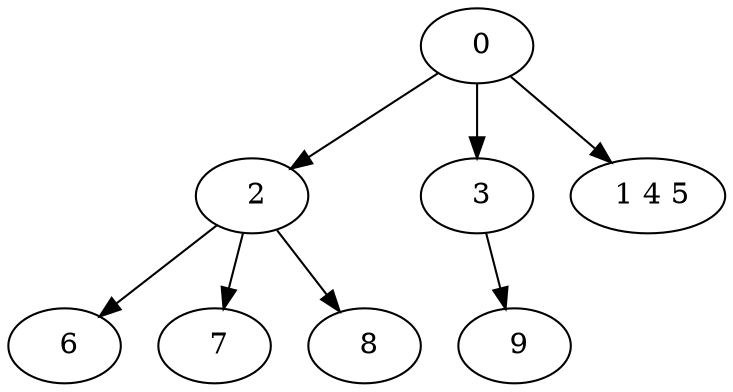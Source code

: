 digraph mytree {
" 0" -> " 2";
" 0" -> " 3";
" 0" -> " 1 4 5";
" 2" -> " 6";
" 2" -> " 7";
" 2" -> " 8";
" 3" -> " 9";
" 1 4 5";
" 6";
" 7";
" 8";
" 9";
}
